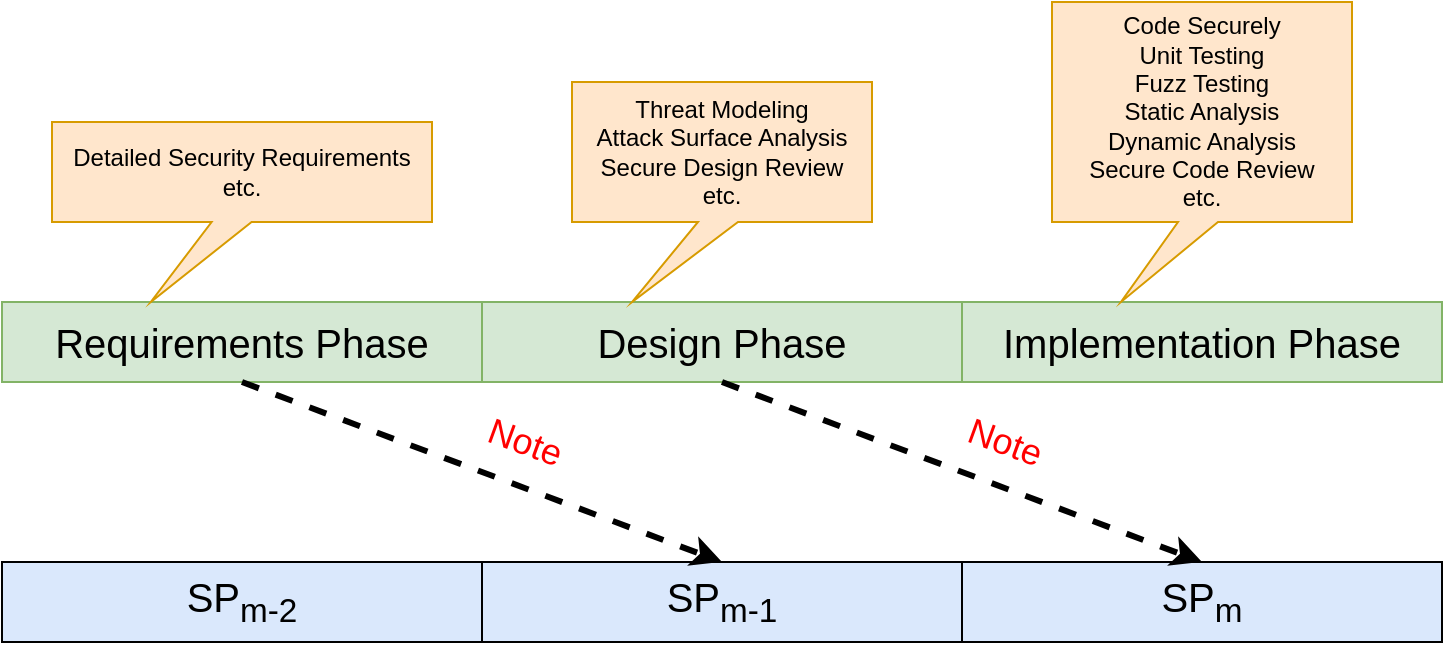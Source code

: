 <mxfile version="13.7.9" type="device"><diagram id="L92bN-5wrY3Ym5th7W7Z" name="Page-1"><mxGraphModel dx="1106" dy="1003" grid="1" gridSize="10" guides="1" tooltips="1" connect="1" arrows="1" fold="1" page="1" pageScale="1" pageWidth="1100" pageHeight="850" math="0" shadow="0"><root><mxCell id="0"/><mxCell id="1" parent="0"/><mxCell id="xRzB9o6JKHVX008hZbFA-1" value="&lt;font style=&quot;font-size: 20px&quot;&gt;SP&lt;sub&gt;m-2&lt;/sub&gt;&lt;/font&gt;" style="rounded=0;whiteSpace=wrap;html=1;fillColor=#dae8fc;" vertex="1" parent="1"><mxGeometry x="130" y="510" width="240" height="40" as="geometry"/></mxCell><mxCell id="xRzB9o6JKHVX008hZbFA-2" value="&lt;span style=&quot;font-size: 20px&quot;&gt;Requirements Phase&lt;/span&gt;" style="rounded=0;whiteSpace=wrap;html=1;fillColor=#d5e8d4;strokeColor=#82b366;" vertex="1" parent="1"><mxGeometry x="130" y="380" width="240" height="40" as="geometry"/></mxCell><mxCell id="xRzB9o6JKHVX008hZbFA-3" value="&lt;span style=&quot;font-size: 20px&quot;&gt;Implementation Phase&lt;/span&gt;" style="rounded=0;whiteSpace=wrap;html=1;fillColor=#d5e8d4;strokeColor=#82b366;" vertex="1" parent="1"><mxGeometry x="610" y="380" width="240" height="40" as="geometry"/></mxCell><mxCell id="xRzB9o6JKHVX008hZbFA-4" value="&lt;span style=&quot;font-size: 20px&quot;&gt;Design Phase&lt;/span&gt;" style="rounded=0;whiteSpace=wrap;html=1;fillColor=#d5e8d4;strokeColor=#82b366;" vertex="1" parent="1"><mxGeometry x="370" y="380" width="240" height="40" as="geometry"/></mxCell><mxCell id="xRzB9o6JKHVX008hZbFA-5" value="&lt;font style=&quot;font-size: 20px&quot;&gt;SP&lt;sub&gt;m-1&lt;/sub&gt;&lt;/font&gt;" style="rounded=0;whiteSpace=wrap;html=1;fillColor=#dae8fc;" vertex="1" parent="1"><mxGeometry x="370" y="510" width="240" height="40" as="geometry"/></mxCell><mxCell id="xRzB9o6JKHVX008hZbFA-6" value="&lt;font style=&quot;font-size: 20px&quot;&gt;SP&lt;sub&gt;m&lt;/sub&gt;&lt;/font&gt;" style="rounded=0;whiteSpace=wrap;html=1;fillColor=#dae8fc;" vertex="1" parent="1"><mxGeometry x="610" y="510" width="240" height="40" as="geometry"/></mxCell><mxCell id="xRzB9o6JKHVX008hZbFA-7" value="" style="endArrow=classic;html=1;exitX=0.5;exitY=1;exitDx=0;exitDy=0;entryX=0.5;entryY=0;entryDx=0;entryDy=0;dashed=1;strokeWidth=3;" edge="1" parent="1" source="xRzB9o6JKHVX008hZbFA-2" target="xRzB9o6JKHVX008hZbFA-5"><mxGeometry width="50" height="50" relative="1" as="geometry"><mxPoint x="410" y="770" as="sourcePoint"/><mxPoint x="460" y="720" as="targetPoint"/></mxGeometry></mxCell><mxCell id="xRzB9o6JKHVX008hZbFA-8" value="&lt;font style=&quot;font-size: 18px&quot; color=&quot;#ff0000&quot;&gt;Note&lt;/font&gt;" style="edgeLabel;html=1;align=center;verticalAlign=middle;resizable=0;points=[];rotation=20;" vertex="1" connectable="0" parent="xRzB9o6JKHVX008hZbFA-7"><mxGeometry x="0.126" relative="1" as="geometry"><mxPoint x="5.17" y="-20.56" as="offset"/></mxGeometry></mxCell><mxCell id="xRzB9o6JKHVX008hZbFA-9" value="" style="endArrow=classic;html=1;exitX=0.5;exitY=1;exitDx=0;exitDy=0;entryX=0.5;entryY=0;entryDx=0;entryDy=0;dashed=1;strokeWidth=3;" edge="1" parent="1" source="xRzB9o6JKHVX008hZbFA-4" target="xRzB9o6JKHVX008hZbFA-6"><mxGeometry width="50" height="50" relative="1" as="geometry"><mxPoint x="490" y="440" as="sourcePoint"/><mxPoint x="730" y="530" as="targetPoint"/></mxGeometry></mxCell><mxCell id="xRzB9o6JKHVX008hZbFA-10" value="&lt;font style=&quot;font-size: 18px&quot; color=&quot;#ff0000&quot;&gt;Note&lt;/font&gt;" style="edgeLabel;html=1;align=center;verticalAlign=middle;resizable=0;points=[];rotation=20;" vertex="1" connectable="0" parent="xRzB9o6JKHVX008hZbFA-9"><mxGeometry x="0.126" relative="1" as="geometry"><mxPoint x="5.17" y="-20.56" as="offset"/></mxGeometry></mxCell><mxCell id="xRzB9o6JKHVX008hZbFA-11" value="Detailed Security Requirements&lt;br&gt;etc." style="shape=callout;whiteSpace=wrap;html=1;perimeter=calloutPerimeter;strokeColor=#d79b00;position2=0.26;size=40;position=0.42;fillColor=#ffe6cc;" vertex="1" parent="1"><mxGeometry x="155" y="290" width="190" height="90" as="geometry"/></mxCell><mxCell id="xRzB9o6JKHVX008hZbFA-12" value="Threat Modeling&lt;br&gt;Attack Surface Analysis&lt;br&gt;Secure Design Review&lt;br&gt;etc." style="shape=callout;whiteSpace=wrap;html=1;perimeter=calloutPerimeter;strokeColor=#d79b00;position2=0.2;size=40;position=0.42;fillColor=#ffe6cc;" vertex="1" parent="1"><mxGeometry x="415" y="270" width="150" height="110" as="geometry"/></mxCell><mxCell id="xRzB9o6JKHVX008hZbFA-13" value="Code Securely&lt;br&gt;Unit Testing&lt;br&gt;Fuzz Testing&lt;br&gt;Static Analysis&lt;br&gt;Dynamic Analysis&lt;br&gt;Secure Code Review&lt;br&gt;etc." style="shape=callout;whiteSpace=wrap;html=1;perimeter=calloutPerimeter;strokeColor=#d79b00;position2=0.23;size=40;position=0.42;fillColor=#ffe6cc;" vertex="1" parent="1"><mxGeometry x="655" y="230" width="150" height="150" as="geometry"/></mxCell></root></mxGraphModel></diagram></mxfile>